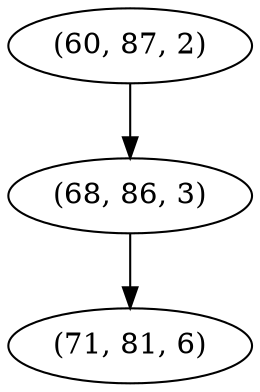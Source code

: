digraph tree {
    "(60, 87, 2)";
    "(68, 86, 3)";
    "(71, 81, 6)";
    "(60, 87, 2)" -> "(68, 86, 3)";
    "(68, 86, 3)" -> "(71, 81, 6)";
}
